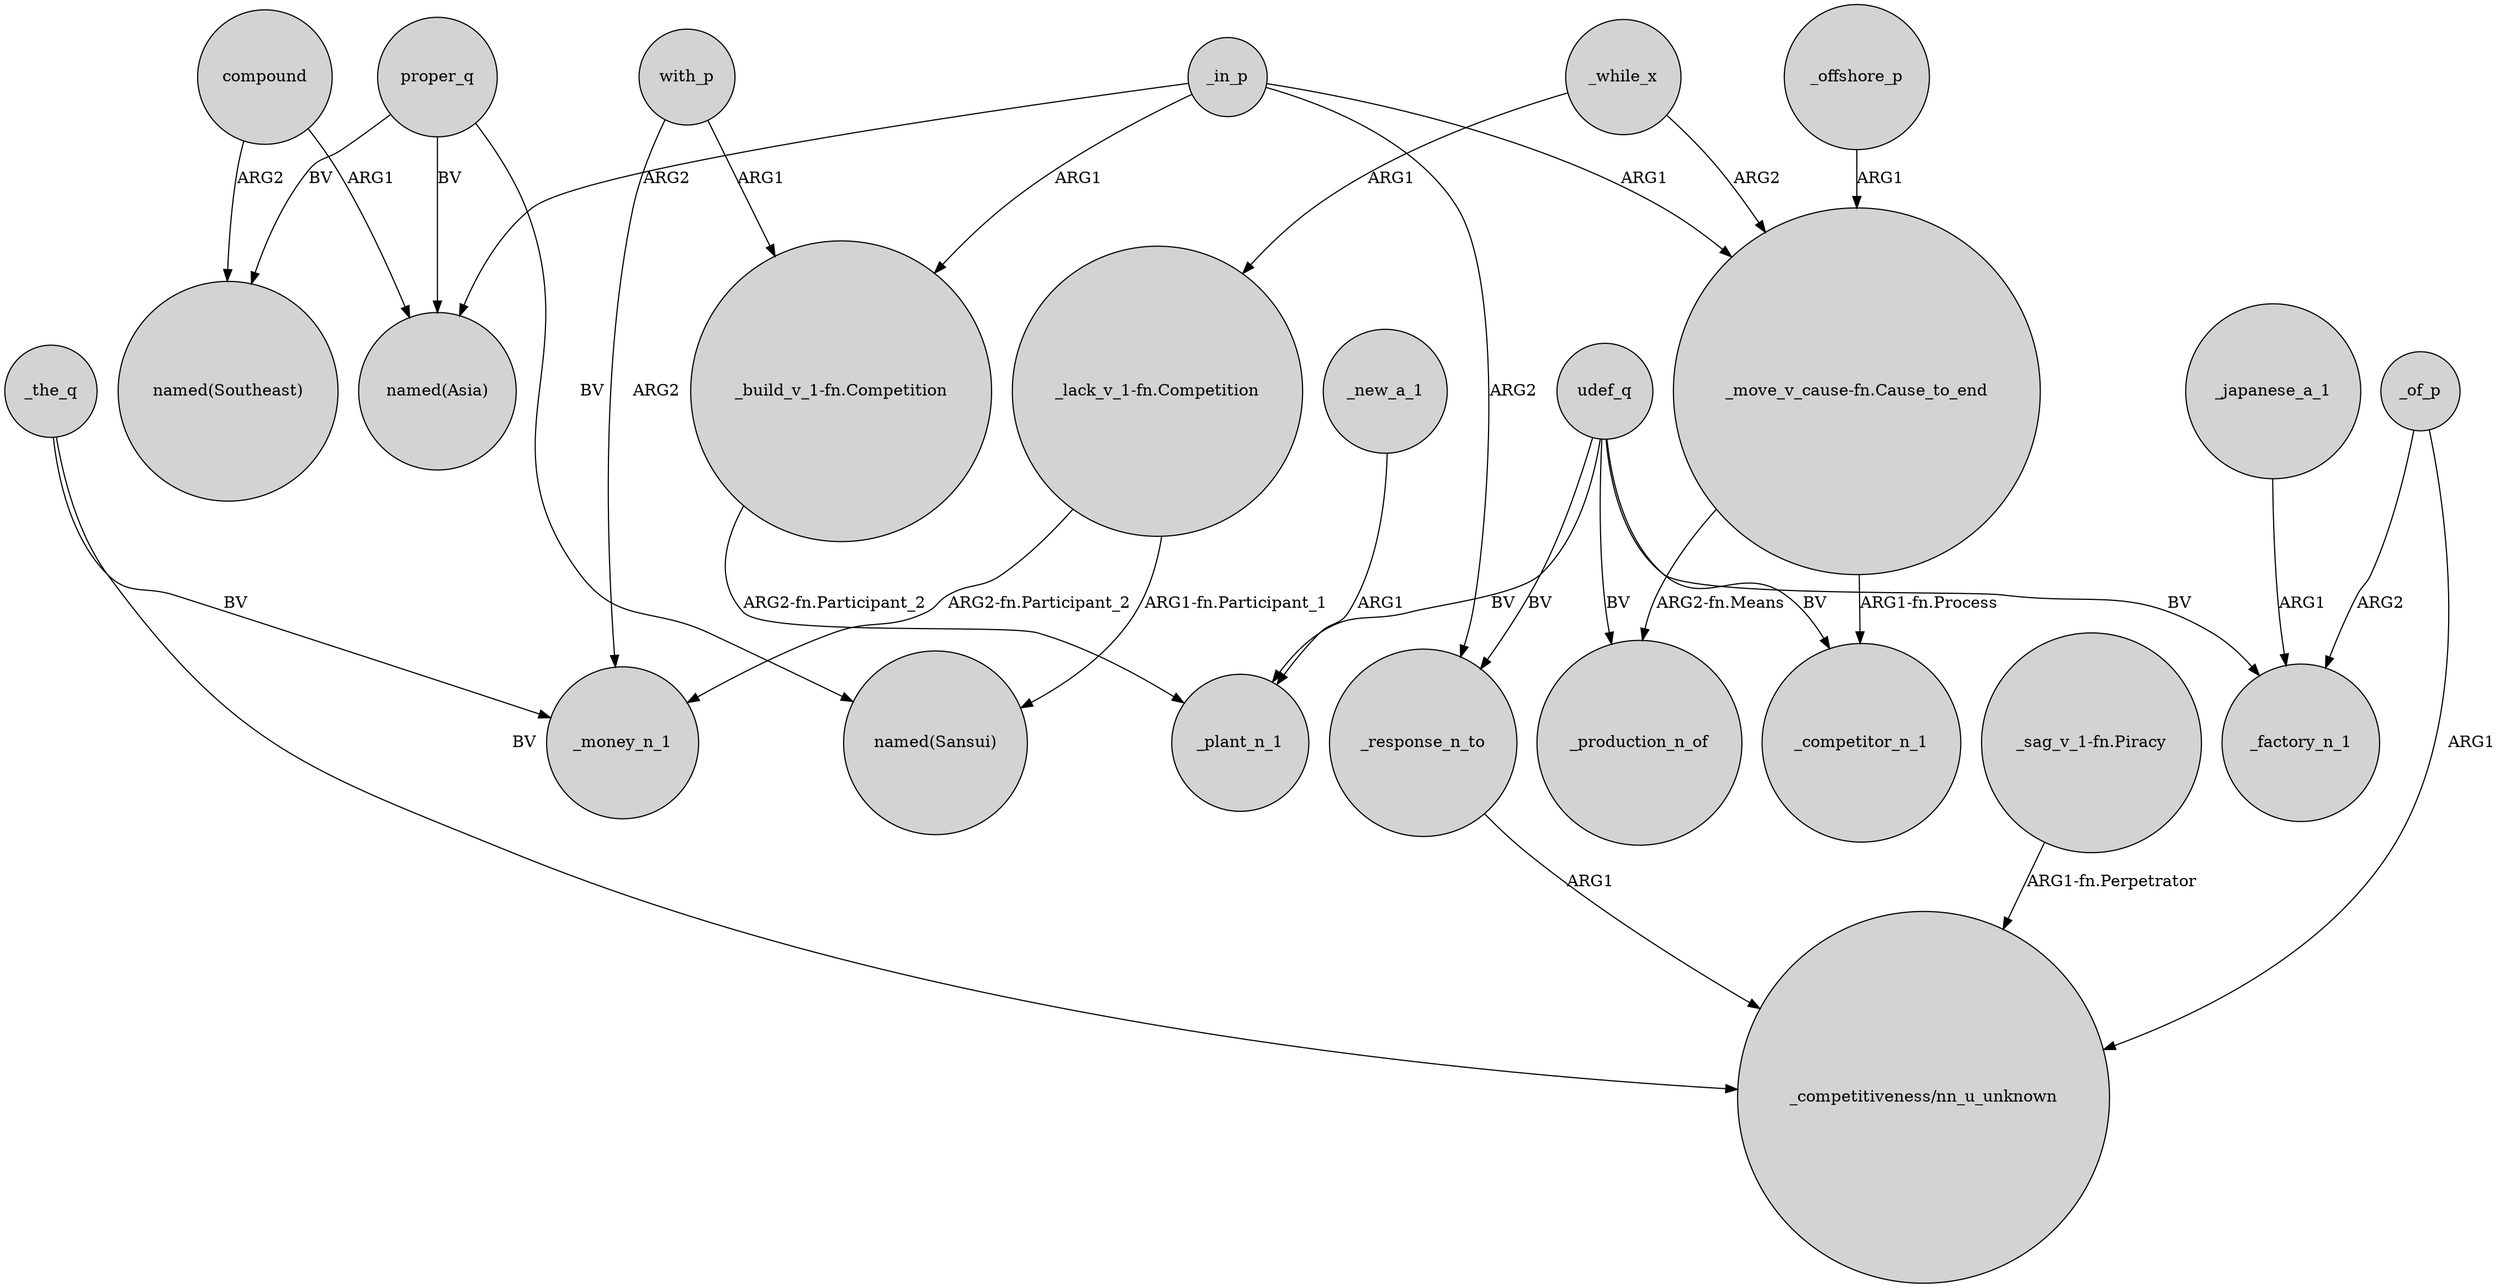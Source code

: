 digraph {
	node [shape=circle style=filled]
	_while_x -> "_move_v_cause-fn.Cause_to_end" [label=ARG2]
	udef_q -> _plant_n_1 [label=BV]
	with_p -> _money_n_1 [label=ARG2]
	_response_n_to -> "_competitiveness/nn_u_unknown" [label=ARG1]
	"_sag_v_1-fn.Piracy" -> "_competitiveness/nn_u_unknown" [label="ARG1-fn.Perpetrator"]
	proper_q -> "named(Sansui)" [label=BV]
	"_move_v_cause-fn.Cause_to_end" -> _competitor_n_1 [label="ARG1-fn.Process"]
	"_lack_v_1-fn.Competition" -> _money_n_1 [label="ARG2-fn.Participant_2"]
	_new_a_1 -> _plant_n_1 [label=ARG1]
	"_move_v_cause-fn.Cause_to_end" -> _production_n_of [label="ARG2-fn.Means"]
	udef_q -> _production_n_of [label=BV]
	with_p -> "_build_v_1-fn.Competition" [label=ARG1]
	_in_p -> "_build_v_1-fn.Competition" [label=ARG1]
	"_build_v_1-fn.Competition" -> _plant_n_1 [label="ARG2-fn.Participant_2"]
	udef_q -> _factory_n_1 [label=BV]
	_in_p -> "named(Asia)" [label=ARG2]
	_in_p -> "_move_v_cause-fn.Cause_to_end" [label=ARG1]
	_the_q -> _money_n_1 [label=BV]
	_of_p -> "_competitiveness/nn_u_unknown" [label=ARG1]
	compound -> "named(Asia)" [label=ARG1]
	compound -> "named(Southeast)" [label=ARG2]
	_japanese_a_1 -> _factory_n_1 [label=ARG1]
	_while_x -> "_lack_v_1-fn.Competition" [label=ARG1]
	proper_q -> "named(Asia)" [label=BV]
	udef_q -> _response_n_to [label=BV]
	udef_q -> _competitor_n_1 [label=BV]
	proper_q -> "named(Southeast)" [label=BV]
	_of_p -> _factory_n_1 [label=ARG2]
	_offshore_p -> "_move_v_cause-fn.Cause_to_end" [label=ARG1]
	_the_q -> "_competitiveness/nn_u_unknown" [label=BV]
	"_lack_v_1-fn.Competition" -> "named(Sansui)" [label="ARG1-fn.Participant_1"]
	_in_p -> _response_n_to [label=ARG2]
}
